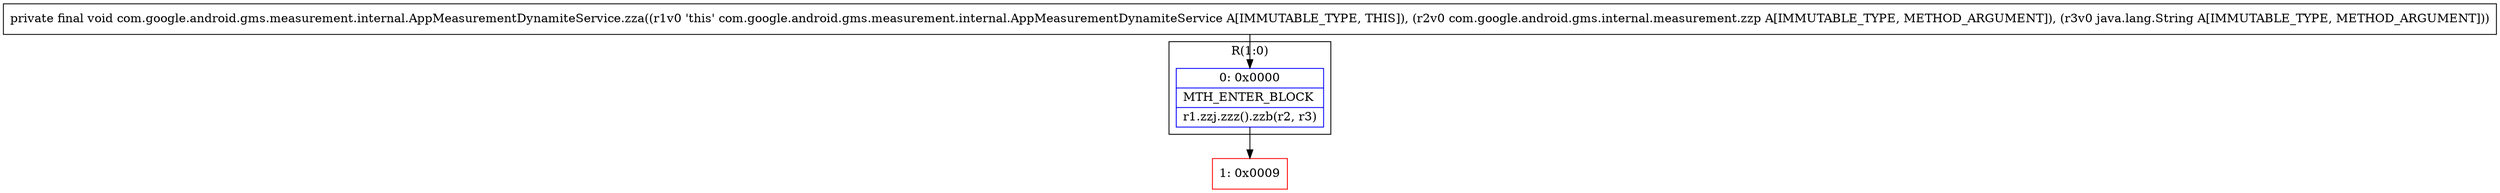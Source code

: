 digraph "CFG forcom.google.android.gms.measurement.internal.AppMeasurementDynamiteService.zza(Lcom\/google\/android\/gms\/internal\/measurement\/zzp;Ljava\/lang\/String;)V" {
subgraph cluster_Region_576387210 {
label = "R(1:0)";
node [shape=record,color=blue];
Node_0 [shape=record,label="{0\:\ 0x0000|MTH_ENTER_BLOCK\l|r1.zzj.zzz().zzb(r2, r3)\l}"];
}
Node_1 [shape=record,color=red,label="{1\:\ 0x0009}"];
MethodNode[shape=record,label="{private final void com.google.android.gms.measurement.internal.AppMeasurementDynamiteService.zza((r1v0 'this' com.google.android.gms.measurement.internal.AppMeasurementDynamiteService A[IMMUTABLE_TYPE, THIS]), (r2v0 com.google.android.gms.internal.measurement.zzp A[IMMUTABLE_TYPE, METHOD_ARGUMENT]), (r3v0 java.lang.String A[IMMUTABLE_TYPE, METHOD_ARGUMENT])) }"];
MethodNode -> Node_0;
Node_0 -> Node_1;
}

